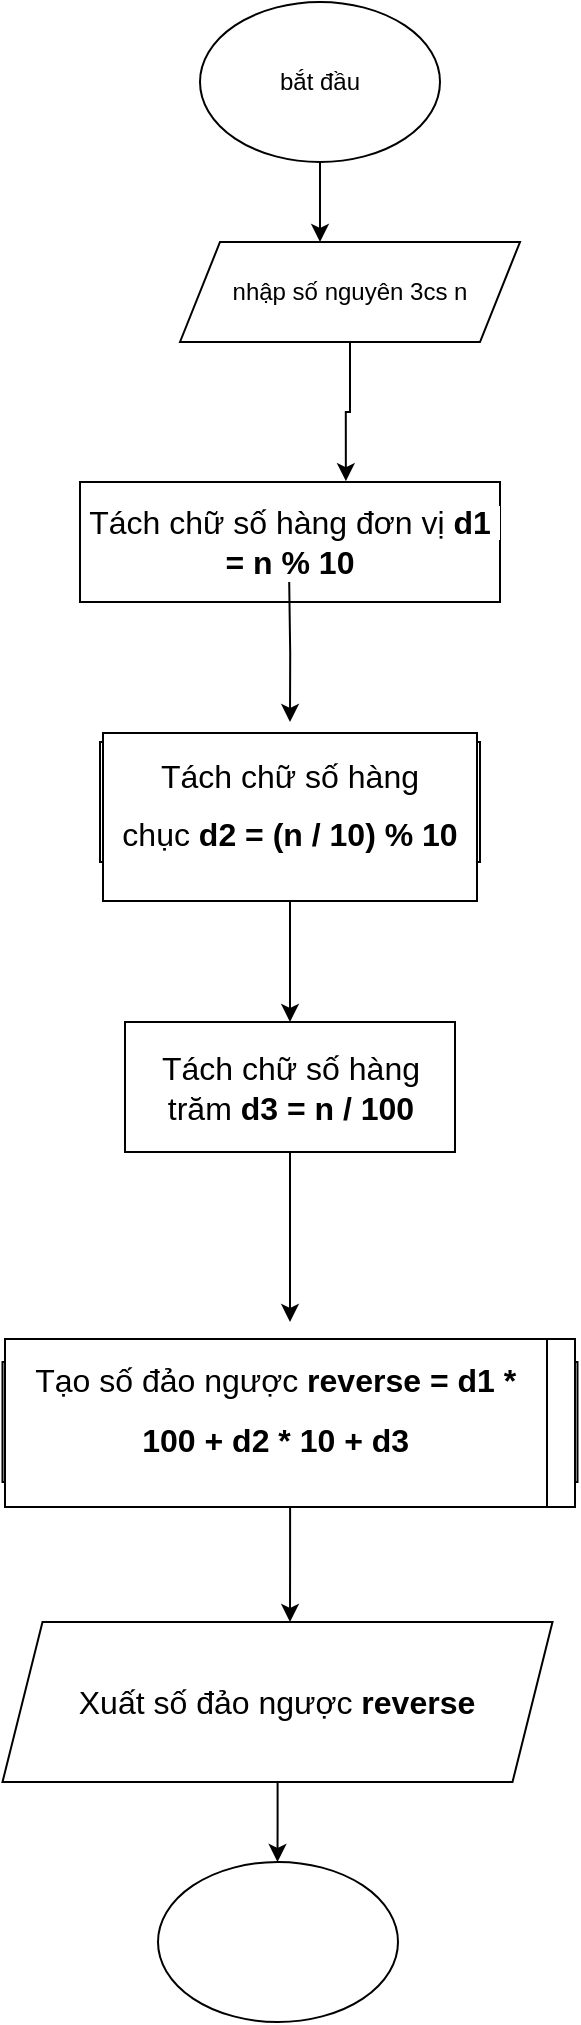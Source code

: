 <mxfile version="28.2.7">
  <diagram name="Trang-1" id="x3_usw12BSWP1NNqTld4">
    <mxGraphModel dx="1042" dy="527" grid="1" gridSize="10" guides="1" tooltips="1" connect="1" arrows="1" fold="1" page="1" pageScale="1" pageWidth="827" pageHeight="1169" math="0" shadow="0">
      <root>
        <mxCell id="0" />
        <mxCell id="1" parent="0" />
        <mxCell id="jbbIRfW1CHsD2W-W5cTg-6" style="edgeStyle=orthogonalEdgeStyle;rounded=0;orthogonalLoop=1;jettySize=auto;html=1;" edge="1" parent="1" source="jbbIRfW1CHsD2W-W5cTg-1">
          <mxGeometry relative="1" as="geometry">
            <mxPoint x="450" y="140" as="targetPoint" />
          </mxGeometry>
        </mxCell>
        <mxCell id="jbbIRfW1CHsD2W-W5cTg-1" value="bắt đầu" style="ellipse;whiteSpace=wrap;html=1;" vertex="1" parent="1">
          <mxGeometry x="390" y="20" width="120" height="80" as="geometry" />
        </mxCell>
        <mxCell id="jbbIRfW1CHsD2W-W5cTg-5" value="nhập số nguyên 3cs n" style="shape=parallelogram;perimeter=parallelogramPerimeter;whiteSpace=wrap;html=1;fixedSize=1;" vertex="1" parent="1">
          <mxGeometry x="380" y="140" width="170" height="50" as="geometry" />
        </mxCell>
        <mxCell id="jbbIRfW1CHsD2W-W5cTg-8" value="&lt;span style=&quot;box-sizing: border-box; margin: 0px; padding: 0px; font-family: Arial, sans-serif; font-size: 16px; font-variant-numeric: normal; font-variant-east-asian: normal; font-variant-alternates: normal; font-variant-position: normal; font-variant-emoji: normal; text-align: start; white-space-collapse: preserve; background-color: rgb(255, 255, 255); vertical-align: baseline;&quot;&gt;Tách chữ số hàng đơn vị&amp;nbsp;&lt;/span&gt;&lt;span style=&quot;box-sizing: border-box; margin: 0px; padding: 0px; font-family: Arial, sans-serif; font-size: 16px; font-variant-numeric: normal; font-variant-east-asian: normal; font-variant-alternates: normal; font-variant-position: normal; font-variant-emoji: normal; text-align: start; white-space-collapse: preserve; background-color: rgb(255, 255, 255); vertical-align: baseline;&quot;&gt;&lt;span style=&quot;box-sizing: border-box; margin: 0px; padding: 0px; font-weight: bolder;&quot;&gt;d1 = n % 10&lt;/span&gt;&lt;/span&gt;" style="rounded=0;whiteSpace=wrap;html=1;" vertex="1" parent="1">
          <mxGeometry x="330" y="260" width="210" height="60" as="geometry" />
        </mxCell>
        <mxCell id="jbbIRfW1CHsD2W-W5cTg-9" style="edgeStyle=orthogonalEdgeStyle;rounded=0;orthogonalLoop=1;jettySize=auto;html=1;entryX=0.633;entryY=-0.007;entryDx=0;entryDy=0;entryPerimeter=0;" edge="1" parent="1" source="jbbIRfW1CHsD2W-W5cTg-5" target="jbbIRfW1CHsD2W-W5cTg-8">
          <mxGeometry relative="1" as="geometry" />
        </mxCell>
        <mxCell id="jbbIRfW1CHsD2W-W5cTg-14" style="edgeStyle=orthogonalEdgeStyle;rounded=0;orthogonalLoop=1;jettySize=auto;html=1;" edge="1" parent="1" source="jbbIRfW1CHsD2W-W5cTg-11">
          <mxGeometry relative="1" as="geometry">
            <mxPoint x="435" y="530" as="targetPoint" />
          </mxGeometry>
        </mxCell>
        <mxCell id="jbbIRfW1CHsD2W-W5cTg-11" value="&lt;div&gt;&lt;br&gt;&lt;/div&gt;&lt;div&gt;&lt;table style=&quot;margin: 0px; padding: 0px; caption-side: bottom; border-collapse: collapse; color: rgb(33, 37, 41); font-family: SFProDisplay; font-size: 16px; background-color: rgb(255, 255, 255); border-style: none;&quot; class=&quot;ck-table-resized&quot;&gt;&lt;tbody style=&quot;box-sizing: border-box; margin: 0px; padding: 0px; border-style: solid; border-width: 0px;&quot;&gt;&lt;tr style=&quot;box-sizing: border-box; margin: 0px; padding: 0.5rem; border-style: solid; border-width: 0px 0px 0.8px; color: rgb(0, 0, 0); box-shadow: rgba(0, 0, 0, 0) 0px 0px 0px 9999px inset; height: 40.739pt;&quot;&gt;&lt;td style=&quot;box-sizing: border-box; margin: 0px; padding: 5pt; border-color: rgb(0, 0, 0); border-style: solid; border-width: 1pt; overflow-wrap: break-word; overflow: hidden; vertical-align: top;&quot;&gt;&lt;p style=&quot;box-sizing: border-box; margin: 0pt 0px 8pt; padding: 0px; line-height: 1.8;&quot; dir=&quot;ltr&quot;&gt;&lt;span style=&quot;box-sizing: border-box; margin: 0px; padding: 0px; background-color: transparent; font-family: Arial, sans-serif; font-size: 12pt;&quot;&gt;&lt;span style=&quot;box-sizing: border-box; margin: 0px; padding: 0px; font-variant-numeric: normal; font-variant-east-asian: normal; font-variant-alternates: normal; font-variant-position: normal; font-variant-emoji: normal; vertical-align: baseline; white-space-collapse: preserve;&quot;&gt;Tách chữ số hàng chục&amp;nbsp;&lt;/span&gt;&lt;span style=&quot;box-sizing: border-box; margin: 0px; padding: 0px; font-variant-numeric: normal; font-variant-east-asian: normal; font-variant-alternates: normal; font-variant-position: normal; font-variant-emoji: normal; vertical-align: baseline; white-space-collapse: preserve;&quot;&gt;&lt;span style=&quot;box-sizing: border-box; margin: 0px; padding: 0px; font-weight: bolder;&quot;&gt;d2 = (n / 10) % 10&lt;/span&gt;&lt;/span&gt;&lt;/span&gt;&lt;/p&gt;&lt;/td&gt;&lt;/tr&gt;&lt;/tbody&gt;&lt;/table&gt;&lt;/div&gt;" style="rounded=0;whiteSpace=wrap;html=1;" vertex="1" parent="1">
          <mxGeometry x="340" y="390" width="190" height="60" as="geometry" />
        </mxCell>
        <mxCell id="jbbIRfW1CHsD2W-W5cTg-13" style="edgeStyle=orthogonalEdgeStyle;rounded=0;orthogonalLoop=1;jettySize=auto;html=1;" edge="1" parent="1">
          <mxGeometry relative="1" as="geometry">
            <mxPoint x="434.6" y="310" as="sourcePoint" />
            <mxPoint x="435" y="380" as="targetPoint" />
          </mxGeometry>
        </mxCell>
        <mxCell id="jbbIRfW1CHsD2W-W5cTg-18" style="edgeStyle=orthogonalEdgeStyle;rounded=0;orthogonalLoop=1;jettySize=auto;html=1;" edge="1" parent="1" source="jbbIRfW1CHsD2W-W5cTg-16">
          <mxGeometry relative="1" as="geometry">
            <mxPoint x="435" y="680" as="targetPoint" />
          </mxGeometry>
        </mxCell>
        <mxCell id="jbbIRfW1CHsD2W-W5cTg-16" value="&lt;span style=&quot;box-sizing: border-box; margin: 0px; padding: 0px; font-family: Arial, sans-serif; font-size: 16px; font-variant-numeric: normal; font-variant-east-asian: normal; font-variant-alternates: normal; font-variant-position: normal; font-variant-emoji: normal; text-align: start; white-space-collapse: preserve; background-color: rgb(255, 255, 255); vertical-align: baseline;&quot;&gt;Tách chữ số hàng trăm&amp;nbsp;&lt;/span&gt;&lt;span style=&quot;box-sizing: border-box; margin: 0px; padding: 0px; font-family: Arial, sans-serif; font-size: 16px; font-variant-numeric: normal; font-variant-east-asian: normal; font-variant-alternates: normal; font-variant-position: normal; font-variant-emoji: normal; text-align: start; white-space-collapse: preserve; background-color: rgb(255, 255, 255); vertical-align: baseline;&quot;&gt;&lt;span style=&quot;box-sizing: border-box; margin: 0px; padding: 0px; font-weight: bolder;&quot;&gt;d3 = n / 100&lt;/span&gt;&lt;/span&gt;" style="rounded=0;whiteSpace=wrap;html=1;" vertex="1" parent="1">
          <mxGeometry x="352.5" y="530" width="165" height="65" as="geometry" />
        </mxCell>
        <mxCell id="jbbIRfW1CHsD2W-W5cTg-19" style="edgeStyle=orthogonalEdgeStyle;rounded=0;orthogonalLoop=1;jettySize=auto;html=1;" edge="1" parent="1" source="jbbIRfW1CHsD2W-W5cTg-17">
          <mxGeometry relative="1" as="geometry">
            <mxPoint x="435" y="830" as="targetPoint" />
          </mxGeometry>
        </mxCell>
        <mxCell id="jbbIRfW1CHsD2W-W5cTg-17" value="&lt;table style=&quot;margin: 0px; padding: 0px; caption-side: bottom; border-collapse: collapse; color: rgb(33, 37, 41); font-family: SFProDisplay; font-size: 16px; background-color: rgb(255, 255, 255); border-style: none;&quot; class=&quot;ck-table-resized&quot;&gt;&lt;tbody style=&quot;box-sizing: border-box; margin: 0px; padding: 0px; border-style: solid; border-width: 0px;&quot;&gt;&lt;tr style=&quot;box-sizing: border-box; margin: 0px; padding: 0.5rem; border-style: solid; border-width: 0px 0px 0.8px; color: rgb(0, 0, 0); box-shadow: rgba(0, 0, 0, 0) 0px 0px 0px 9999px inset; height: 25.75pt;&quot;&gt;&lt;td style=&quot;box-sizing: border-box; margin: 0px; padding: 5pt; border-color: rgb(0, 0, 0); border-style: solid; border-width: 1pt; overflow-wrap: break-word; overflow: hidden; vertical-align: top;&quot;&gt;&lt;p style=&quot;box-sizing: border-box; margin: 0pt 0px 8pt; padding: 0px; line-height: 1.8;&quot; dir=&quot;ltr&quot;&gt;&lt;span style=&quot;box-sizing: border-box; margin: 0px; padding: 0px; background-color: transparent; font-family: Arial, sans-serif; font-size: 12pt;&quot;&gt;&lt;span style=&quot;box-sizing: border-box; margin: 0px; padding: 0px; font-variant-numeric: normal; font-variant-east-asian: normal; font-variant-alternates: normal; font-variant-position: normal; font-variant-emoji: normal; vertical-align: baseline; white-space-collapse: preserve;&quot;&gt;Tạo số đảo ngược&amp;nbsp;&lt;/span&gt;&lt;span style=&quot;box-sizing: border-box; margin: 0px; padding: 0px; font-variant-numeric: normal; font-variant-east-asian: normal; font-variant-alternates: normal; font-variant-position: normal; font-variant-emoji: normal; vertical-align: baseline; white-space-collapse: preserve;&quot;&gt;&lt;span style=&quot;box-sizing: border-box; margin: 0px; padding: 0px; font-weight: bolder;&quot;&gt;reverse = d1 * 100 + d2 * 10 + d3&lt;/span&gt;&lt;/span&gt;&lt;/span&gt;&lt;/p&gt;&lt;/td&gt;&lt;td style=&quot;box-sizing: border-box; margin: 0px; padding: 5pt; border-color: rgb(0, 0, 0); border-style: solid; border-width: 1pt; overflow-wrap: break-word; overflow: hidden; vertical-align: top;&quot;&gt;&lt;/td&gt;&lt;/tr&gt;&lt;/tbody&gt;&lt;/table&gt;" style="rounded=0;whiteSpace=wrap;html=1;" vertex="1" parent="1">
          <mxGeometry x="291.25" y="700" width="287.5" height="60" as="geometry" />
        </mxCell>
        <mxCell id="jbbIRfW1CHsD2W-W5cTg-25" style="edgeStyle=orthogonalEdgeStyle;rounded=0;orthogonalLoop=1;jettySize=auto;html=1;" edge="1" parent="1" source="jbbIRfW1CHsD2W-W5cTg-24">
          <mxGeometry relative="1" as="geometry">
            <mxPoint x="428.75" y="950" as="targetPoint" />
          </mxGeometry>
        </mxCell>
        <mxCell id="jbbIRfW1CHsD2W-W5cTg-24" value="&lt;span style=&quot;box-sizing: border-box; margin: 0px; padding: 0px; font-family: Arial, sans-serif; font-size: 16px; font-variant-numeric: normal; font-variant-east-asian: normal; font-variant-alternates: normal; font-variant-position: normal; font-variant-emoji: normal; text-align: start; white-space-collapse: preserve; background-color: rgb(255, 255, 255); vertical-align: baseline;&quot;&gt;Xuất số đảo ngược&amp;nbsp;&lt;/span&gt;&lt;span style=&quot;box-sizing: border-box; margin: 0px; padding: 0px; font-family: Arial, sans-serif; font-size: 16px; font-variant-numeric: normal; font-variant-east-asian: normal; font-variant-alternates: normal; font-variant-position: normal; font-variant-emoji: normal; text-align: start; white-space-collapse: preserve; background-color: rgb(255, 255, 255); vertical-align: baseline;&quot;&gt;&lt;span style=&quot;box-sizing: border-box; margin: 0px; padding: 0px; font-weight: bolder;&quot;&gt;reverse&lt;/span&gt;&lt;/span&gt;" style="shape=parallelogram;perimeter=parallelogramPerimeter;whiteSpace=wrap;html=1;fixedSize=1;" vertex="1" parent="1">
          <mxGeometry x="291.25" y="830" width="275" height="80" as="geometry" />
        </mxCell>
        <mxCell id="jbbIRfW1CHsD2W-W5cTg-26" value="" style="ellipse;whiteSpace=wrap;html=1;" vertex="1" parent="1">
          <mxGeometry x="369" y="950" width="120" height="80" as="geometry" />
        </mxCell>
      </root>
    </mxGraphModel>
  </diagram>
</mxfile>
